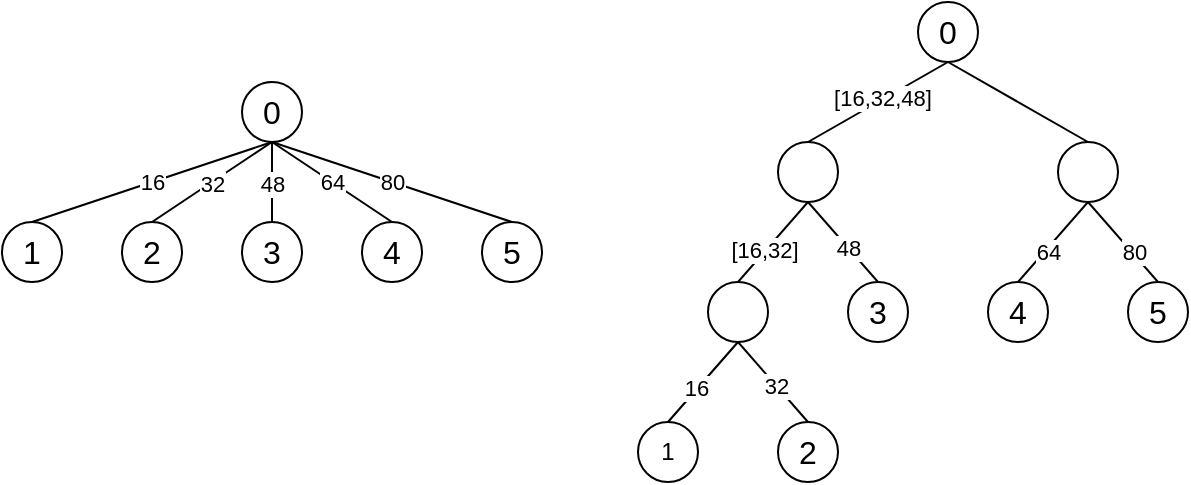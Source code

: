 <mxfile version="13.1.14" type="device"><diagram id="EJvMmd-ZRJvDgC-qUnnb" name="Seite-1"><mxGraphModel dx="946" dy="725" grid="1" gridSize="10" guides="1" tooltips="1" connect="1" arrows="1" fold="1" page="1" pageScale="1" pageWidth="827" pageHeight="1169" math="0" shadow="0"><root><mxCell id="0"/><mxCell id="1" parent="0"/><mxCell id="naCwRtdmUn5U6dB8UV75-1" value="&lt;font style=&quot;font-size: 16px&quot;&gt;0&lt;/font&gt;" style="ellipse;whiteSpace=wrap;html=1;aspect=fixed;" vertex="1" parent="1"><mxGeometry x="365" y="250" width="30" height="30" as="geometry"/></mxCell><mxCell id="naCwRtdmUn5U6dB8UV75-2" value="&lt;font style=&quot;font-size: 16px&quot;&gt;1&lt;/font&gt;" style="ellipse;whiteSpace=wrap;html=1;aspect=fixed;" vertex="1" parent="1"><mxGeometry x="245" y="320" width="30" height="30" as="geometry"/></mxCell><mxCell id="naCwRtdmUn5U6dB8UV75-3" value="&lt;font style=&quot;font-size: 16px&quot;&gt;2&lt;/font&gt;" style="ellipse;whiteSpace=wrap;html=1;aspect=fixed;" vertex="1" parent="1"><mxGeometry x="305" y="320" width="30" height="30" as="geometry"/></mxCell><mxCell id="naCwRtdmUn5U6dB8UV75-4" value="&lt;font style=&quot;font-size: 16px&quot;&gt;3&lt;/font&gt;" style="ellipse;whiteSpace=wrap;html=1;aspect=fixed;" vertex="1" parent="1"><mxGeometry x="365" y="320" width="30" height="30" as="geometry"/></mxCell><mxCell id="naCwRtdmUn5U6dB8UV75-5" value="&lt;font style=&quot;font-size: 16px&quot;&gt;4&lt;/font&gt;" style="ellipse;whiteSpace=wrap;html=1;aspect=fixed;" vertex="1" parent="1"><mxGeometry x="425" y="320" width="30" height="30" as="geometry"/></mxCell><mxCell id="naCwRtdmUn5U6dB8UV75-6" value="&lt;font style=&quot;font-size: 16px&quot;&gt;5&lt;/font&gt;" style="ellipse;whiteSpace=wrap;html=1;aspect=fixed;" vertex="1" parent="1"><mxGeometry x="485" y="320" width="30" height="30" as="geometry"/></mxCell><mxCell id="naCwRtdmUn5U6dB8UV75-7" value="" style="endArrow=none;html=1;strokeWidth=1;exitX=0.5;exitY=0;exitDx=0;exitDy=0;entryX=0.5;entryY=1;entryDx=0;entryDy=0;" edge="1" parent="1" source="naCwRtdmUn5U6dB8UV75-2" target="naCwRtdmUn5U6dB8UV75-1"><mxGeometry width="50" height="50" relative="1" as="geometry"><mxPoint x="250" y="310" as="sourcePoint"/><mxPoint x="350" y="264" as="targetPoint"/></mxGeometry></mxCell><mxCell id="naCwRtdmUn5U6dB8UV75-28" value="16" style="edgeLabel;html=1;align=center;verticalAlign=middle;resizable=0;points=[];" vertex="1" connectable="0" parent="naCwRtdmUn5U6dB8UV75-7"><mxGeometry x="-0.01" relative="1" as="geometry"><mxPoint as="offset"/></mxGeometry></mxCell><mxCell id="naCwRtdmUn5U6dB8UV75-8" value="" style="endArrow=none;html=1;strokeWidth=1;exitX=0.5;exitY=0;exitDx=0;exitDy=0;entryX=0.5;entryY=1;entryDx=0;entryDy=0;" edge="1" parent="1" source="naCwRtdmUn5U6dB8UV75-3" target="naCwRtdmUn5U6dB8UV75-1"><mxGeometry width="50" height="50" relative="1" as="geometry"><mxPoint x="230" y="330" as="sourcePoint"/><mxPoint x="370" y="270" as="targetPoint"/></mxGeometry></mxCell><mxCell id="naCwRtdmUn5U6dB8UV75-29" value="32" style="edgeLabel;html=1;align=center;verticalAlign=middle;resizable=0;points=[];" vertex="1" connectable="0" parent="naCwRtdmUn5U6dB8UV75-8"><mxGeometry x="-0.021" relative="1" as="geometry"><mxPoint as="offset"/></mxGeometry></mxCell><mxCell id="naCwRtdmUn5U6dB8UV75-9" value="" style="endArrow=none;html=1;strokeWidth=1;exitX=0.5;exitY=0;exitDx=0;exitDy=0;entryX=0.5;entryY=1;entryDx=0;entryDy=0;" edge="1" parent="1" source="naCwRtdmUn5U6dB8UV75-4" target="naCwRtdmUn5U6dB8UV75-1"><mxGeometry width="50" height="50" relative="1" as="geometry"><mxPoint x="310" y="330" as="sourcePoint"/><mxPoint x="375.858" y="284.142" as="targetPoint"/></mxGeometry></mxCell><mxCell id="naCwRtdmUn5U6dB8UV75-30" value="48" style="edgeLabel;html=1;align=center;verticalAlign=middle;resizable=0;points=[];" vertex="1" connectable="0" parent="naCwRtdmUn5U6dB8UV75-9"><mxGeometry x="-0.033" relative="1" as="geometry"><mxPoint as="offset"/></mxGeometry></mxCell><mxCell id="naCwRtdmUn5U6dB8UV75-10" value="" style="endArrow=none;html=1;strokeWidth=1;exitX=0.5;exitY=0;exitDx=0;exitDy=0;entryX=0.5;entryY=1;entryDx=0;entryDy=0;" edge="1" parent="1" source="naCwRtdmUn5U6dB8UV75-5" target="naCwRtdmUn5U6dB8UV75-1"><mxGeometry width="50" height="50" relative="1" as="geometry"><mxPoint x="320" y="340" as="sourcePoint"/><mxPoint x="385.858" y="294.142" as="targetPoint"/></mxGeometry></mxCell><mxCell id="naCwRtdmUn5U6dB8UV75-31" value="64" style="edgeLabel;html=1;align=center;verticalAlign=middle;resizable=0;points=[];" vertex="1" connectable="0" parent="naCwRtdmUn5U6dB8UV75-10"><mxGeometry relative="1" as="geometry"><mxPoint as="offset"/></mxGeometry></mxCell><mxCell id="naCwRtdmUn5U6dB8UV75-11" value="" style="endArrow=none;html=1;strokeWidth=1;exitX=0.5;exitY=0;exitDx=0;exitDy=0;entryX=0.5;entryY=1;entryDx=0;entryDy=0;" edge="1" parent="1" source="naCwRtdmUn5U6dB8UV75-6" target="naCwRtdmUn5U6dB8UV75-1"><mxGeometry width="50" height="50" relative="1" as="geometry"><mxPoint x="330" y="350" as="sourcePoint"/><mxPoint x="395.858" y="304.142" as="targetPoint"/></mxGeometry></mxCell><mxCell id="naCwRtdmUn5U6dB8UV75-32" value="80" style="edgeLabel;html=1;align=center;verticalAlign=middle;resizable=0;points=[];" vertex="1" connectable="0" parent="naCwRtdmUn5U6dB8UV75-11"><mxGeometry x="-0.005" relative="1" as="geometry"><mxPoint as="offset"/></mxGeometry></mxCell><mxCell id="naCwRtdmUn5U6dB8UV75-58" value="" style="group" vertex="1" connectable="0" parent="1"><mxGeometry x="563" y="210" width="275" height="240" as="geometry"/></mxCell><mxCell id="naCwRtdmUn5U6dB8UV75-33" value="&lt;font style=&quot;font-size: 16px&quot;&gt;0&lt;/font&gt;" style="ellipse;whiteSpace=wrap;html=1;aspect=fixed;" vertex="1" parent="naCwRtdmUn5U6dB8UV75-58"><mxGeometry x="140" width="30" height="30" as="geometry"/></mxCell><mxCell id="naCwRtdmUn5U6dB8UV75-34" value="" style="ellipse;whiteSpace=wrap;html=1;aspect=fixed;" vertex="1" parent="naCwRtdmUn5U6dB8UV75-58"><mxGeometry x="210" y="70" width="30" height="30" as="geometry"/></mxCell><mxCell id="naCwRtdmUn5U6dB8UV75-35" value="" style="ellipse;whiteSpace=wrap;html=1;aspect=fixed;" vertex="1" parent="naCwRtdmUn5U6dB8UV75-58"><mxGeometry x="70" y="70" width="30" height="30" as="geometry"/></mxCell><mxCell id="naCwRtdmUn5U6dB8UV75-36" value="&lt;font style=&quot;font-size: 16px&quot;&gt;4&lt;/font&gt;" style="ellipse;whiteSpace=wrap;html=1;aspect=fixed;" vertex="1" parent="naCwRtdmUn5U6dB8UV75-58"><mxGeometry x="175" y="140" width="30" height="30" as="geometry"/></mxCell><mxCell id="naCwRtdmUn5U6dB8UV75-37" value="&lt;font style=&quot;font-size: 16px&quot;&gt;5&lt;/font&gt;" style="ellipse;whiteSpace=wrap;html=1;aspect=fixed;" vertex="1" parent="naCwRtdmUn5U6dB8UV75-58"><mxGeometry x="245" y="140" width="30" height="30" as="geometry"/></mxCell><mxCell id="naCwRtdmUn5U6dB8UV75-38" value="&lt;font style=&quot;font-size: 16px&quot;&gt;3&lt;/font&gt;" style="ellipse;whiteSpace=wrap;html=1;aspect=fixed;" vertex="1" parent="naCwRtdmUn5U6dB8UV75-58"><mxGeometry x="105" y="140" width="30" height="30" as="geometry"/></mxCell><mxCell id="naCwRtdmUn5U6dB8UV75-39" value="" style="ellipse;whiteSpace=wrap;html=1;aspect=fixed;" vertex="1" parent="naCwRtdmUn5U6dB8UV75-58"><mxGeometry x="35" y="140" width="30" height="30" as="geometry"/></mxCell><mxCell id="naCwRtdmUn5U6dB8UV75-40" value="&lt;font style=&quot;font-size: 16px&quot;&gt;2&lt;/font&gt;" style="ellipse;whiteSpace=wrap;html=1;aspect=fixed;" vertex="1" parent="naCwRtdmUn5U6dB8UV75-58"><mxGeometry x="70" y="210" width="30" height="30" as="geometry"/></mxCell><mxCell id="naCwRtdmUn5U6dB8UV75-41" value="1" style="ellipse;whiteSpace=wrap;html=1;aspect=fixed;" vertex="1" parent="naCwRtdmUn5U6dB8UV75-58"><mxGeometry y="210" width="30" height="30" as="geometry"/></mxCell><mxCell id="naCwRtdmUn5U6dB8UV75-42" value="" style="endArrow=none;html=1;strokeWidth=1;entryX=0.5;entryY=1;entryDx=0;entryDy=0;exitX=0.5;exitY=0;exitDx=0;exitDy=0;" edge="1" parent="naCwRtdmUn5U6dB8UV75-58" source="naCwRtdmUn5U6dB8UV75-41" target="naCwRtdmUn5U6dB8UV75-39"><mxGeometry width="50" height="50" relative="1" as="geometry"><mxPoint x="95" y="160" as="sourcePoint"/><mxPoint x="145" y="110" as="targetPoint"/></mxGeometry></mxCell><mxCell id="naCwRtdmUn5U6dB8UV75-50" value="16" style="edgeLabel;html=1;align=center;verticalAlign=middle;resizable=0;points=[];" vertex="1" connectable="0" parent="naCwRtdmUn5U6dB8UV75-42"><mxGeometry x="-0.178" y="1" relative="1" as="geometry"><mxPoint as="offset"/></mxGeometry></mxCell><mxCell id="naCwRtdmUn5U6dB8UV75-43" value="" style="endArrow=none;html=1;strokeWidth=1;entryX=0.5;entryY=1;entryDx=0;entryDy=0;exitX=0.5;exitY=0;exitDx=0;exitDy=0;" edge="1" parent="naCwRtdmUn5U6dB8UV75-58" source="naCwRtdmUn5U6dB8UV75-40" target="naCwRtdmUn5U6dB8UV75-39"><mxGeometry width="50" height="50" relative="1" as="geometry"><mxPoint x="25" y="220" as="sourcePoint"/><mxPoint x="60" y="180" as="targetPoint"/></mxGeometry></mxCell><mxCell id="naCwRtdmUn5U6dB8UV75-51" value="32" style="edgeLabel;html=1;align=center;verticalAlign=middle;resizable=0;points=[];" vertex="1" connectable="0" parent="naCwRtdmUn5U6dB8UV75-43"><mxGeometry x="-0.1" relative="1" as="geometry"><mxPoint as="offset"/></mxGeometry></mxCell><mxCell id="naCwRtdmUn5U6dB8UV75-44" value="" style="endArrow=none;html=1;strokeWidth=1;entryX=0.5;entryY=1;entryDx=0;entryDy=0;exitX=0.5;exitY=0;exitDx=0;exitDy=0;" edge="1" parent="naCwRtdmUn5U6dB8UV75-58" source="naCwRtdmUn5U6dB8UV75-36" target="naCwRtdmUn5U6dB8UV75-34"><mxGeometry width="50" height="50" relative="1" as="geometry"><mxPoint x="260" y="130" as="sourcePoint"/><mxPoint x="295" y="90" as="targetPoint"/></mxGeometry></mxCell><mxCell id="naCwRtdmUn5U6dB8UV75-54" value="64" style="edgeLabel;html=1;align=center;verticalAlign=middle;resizable=0;points=[];" vertex="1" connectable="0" parent="naCwRtdmUn5U6dB8UV75-44"><mxGeometry x="-0.186" y="-1" relative="1" as="geometry"><mxPoint as="offset"/></mxGeometry></mxCell><mxCell id="naCwRtdmUn5U6dB8UV75-45" value="" style="endArrow=none;html=1;strokeWidth=1;entryX=0.5;entryY=1;entryDx=0;entryDy=0;exitX=0.5;exitY=0;exitDx=0;exitDy=0;" edge="1" parent="naCwRtdmUn5U6dB8UV75-58" source="naCwRtdmUn5U6dB8UV75-37" target="naCwRtdmUn5U6dB8UV75-34"><mxGeometry width="50" height="50" relative="1" as="geometry"><mxPoint x="215" y="190" as="sourcePoint"/><mxPoint x="80" y="200" as="targetPoint"/></mxGeometry></mxCell><mxCell id="naCwRtdmUn5U6dB8UV75-56" value="80" style="edgeLabel;html=1;align=center;verticalAlign=middle;resizable=0;points=[];" vertex="1" connectable="0" parent="naCwRtdmUn5U6dB8UV75-45"><mxGeometry x="-0.28" relative="1" as="geometry"><mxPoint y="-1" as="offset"/></mxGeometry></mxCell><mxCell id="naCwRtdmUn5U6dB8UV75-46" value="" style="endArrow=none;html=1;strokeWidth=1;entryX=0.5;entryY=1;entryDx=0;entryDy=0;exitX=0.5;exitY=0;exitDx=0;exitDy=0;" edge="1" parent="naCwRtdmUn5U6dB8UV75-58" source="naCwRtdmUn5U6dB8UV75-39" target="naCwRtdmUn5U6dB8UV75-35"><mxGeometry width="50" height="50" relative="1" as="geometry"><mxPoint x="70" y="90" as="sourcePoint"/><mxPoint x="105" y="50" as="targetPoint"/></mxGeometry></mxCell><mxCell id="naCwRtdmUn5U6dB8UV75-53" value="[16,32]" style="edgeLabel;html=1;align=center;verticalAlign=middle;resizable=0;points=[];" vertex="1" connectable="0" parent="naCwRtdmUn5U6dB8UV75-46"><mxGeometry x="-0.218" y="1" relative="1" as="geometry"><mxPoint as="offset"/></mxGeometry></mxCell><mxCell id="naCwRtdmUn5U6dB8UV75-47" value="" style="endArrow=none;html=1;strokeWidth=1;entryX=0.5;entryY=1;entryDx=0;entryDy=0;exitX=0.5;exitY=0;exitDx=0;exitDy=0;" edge="1" parent="naCwRtdmUn5U6dB8UV75-58" source="naCwRtdmUn5U6dB8UV75-38" target="naCwRtdmUn5U6dB8UV75-35"><mxGeometry width="50" height="50" relative="1" as="geometry"><mxPoint x="165" y="140" as="sourcePoint"/><mxPoint x="200" y="100" as="targetPoint"/></mxGeometry></mxCell><mxCell id="naCwRtdmUn5U6dB8UV75-52" value="48" style="edgeLabel;html=1;align=center;verticalAlign=middle;resizable=0;points=[];" vertex="1" connectable="0" parent="naCwRtdmUn5U6dB8UV75-47"><mxGeometry x="-0.133" relative="1" as="geometry"><mxPoint as="offset"/></mxGeometry></mxCell><mxCell id="naCwRtdmUn5U6dB8UV75-48" value="" style="endArrow=none;html=1;strokeWidth=1;entryX=0.5;entryY=1;entryDx=0;entryDy=0;exitX=0.5;exitY=0;exitDx=0;exitDy=0;" edge="1" parent="naCwRtdmUn5U6dB8UV75-58" source="naCwRtdmUn5U6dB8UV75-35" target="naCwRtdmUn5U6dB8UV75-33"><mxGeometry width="50" height="50" relative="1" as="geometry"><mxPoint x="140" y="80" as="sourcePoint"/><mxPoint x="175" y="40" as="targetPoint"/></mxGeometry></mxCell><mxCell id="naCwRtdmUn5U6dB8UV75-57" value="[16,32,48]" style="edgeLabel;html=1;align=center;verticalAlign=middle;resizable=0;points=[];" vertex="1" connectable="0" parent="naCwRtdmUn5U6dB8UV75-48"><mxGeometry x="0.064" y="1" relative="1" as="geometry"><mxPoint as="offset"/></mxGeometry></mxCell><mxCell id="naCwRtdmUn5U6dB8UV75-49" value="" style="endArrow=none;html=1;strokeWidth=1;entryX=0.5;entryY=1;entryDx=0;entryDy=0;exitX=0.5;exitY=0;exitDx=0;exitDy=0;" edge="1" parent="naCwRtdmUn5U6dB8UV75-58" source="naCwRtdmUn5U6dB8UV75-34" target="naCwRtdmUn5U6dB8UV75-33"><mxGeometry width="50" height="50" relative="1" as="geometry"><mxPoint x="85" y="280" as="sourcePoint"/><mxPoint x="120" y="240" as="targetPoint"/></mxGeometry></mxCell></root></mxGraphModel></diagram></mxfile>